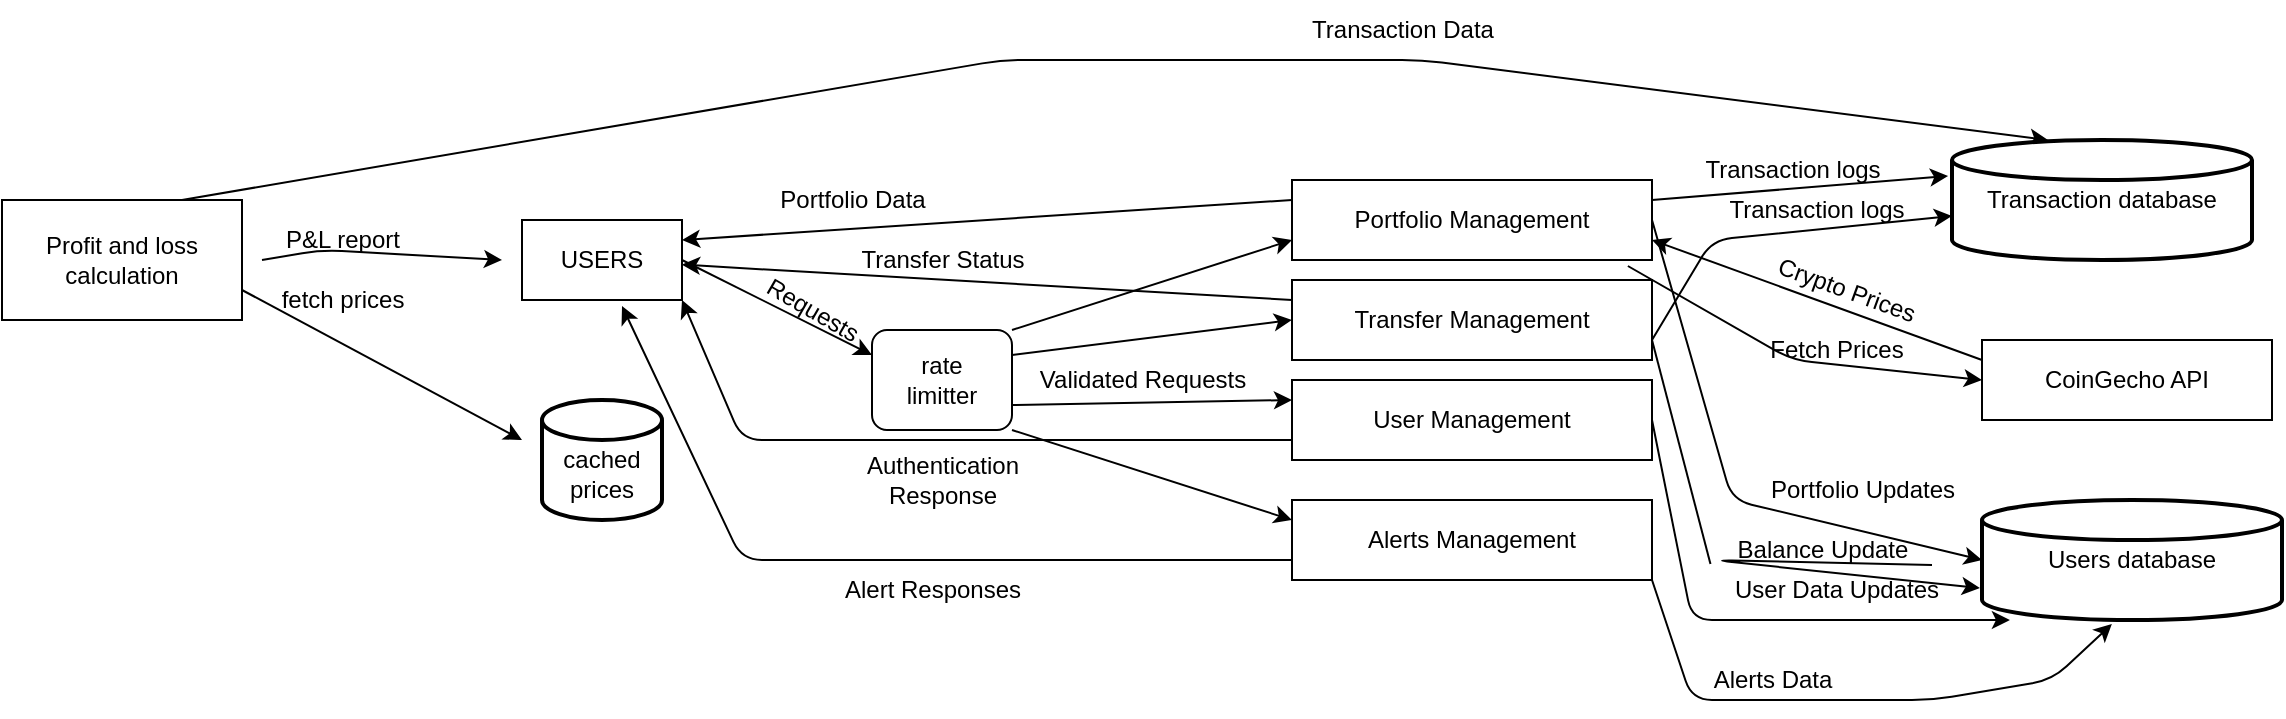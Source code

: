 <mxfile>
    <diagram id="yjLB4mEjuxmAj3gY5I_5" name="Page-1">
        <mxGraphModel dx="1086" dy="539" grid="1" gridSize="10" guides="1" tooltips="1" connect="1" arrows="1" fold="1" page="1" pageScale="1" pageWidth="827" pageHeight="1169" math="0" shadow="0">
            <root>
                <mxCell id="0"/>
                <mxCell id="1" parent="0"/>
                <mxCell id="38" style="edgeStyle=none;html=1;exitX=0.75;exitY=0;exitDx=0;exitDy=0;entryX=0.32;entryY=0;entryDx=0;entryDy=0;entryPerimeter=0;" edge="1" parent="1" source="2" target="15">
                    <mxGeometry relative="1" as="geometry">
                        <Array as="points">
                            <mxPoint x="560" y="50"/>
                            <mxPoint x="770" y="50"/>
                        </Array>
                    </mxGeometry>
                </mxCell>
                <mxCell id="2" value="Profit and loss calculation" style="whiteSpace=wrap;html=1;" vertex="1" parent="1">
                    <mxGeometry x="60" y="120" width="120" height="60" as="geometry"/>
                </mxCell>
                <mxCell id="3" value="USERS" style="rounded=0;whiteSpace=wrap;html=1;" vertex="1" parent="1">
                    <mxGeometry x="320" y="130" width="80" height="40" as="geometry"/>
                </mxCell>
                <mxCell id="4" value="" style="endArrow=classic;html=1;" edge="1" parent="1">
                    <mxGeometry width="50" height="50" relative="1" as="geometry">
                        <mxPoint x="190" y="150" as="sourcePoint"/>
                        <mxPoint x="310" y="150" as="targetPoint"/>
                        <Array as="points">
                            <mxPoint x="220" y="145"/>
                        </Array>
                    </mxGeometry>
                </mxCell>
                <mxCell id="5" value="&lt;br&gt;cached prices" style="strokeWidth=2;html=1;shape=mxgraph.flowchart.database;whiteSpace=wrap;" vertex="1" parent="1">
                    <mxGeometry x="330" y="220" width="60" height="60" as="geometry"/>
                </mxCell>
                <mxCell id="6" value="P&amp;amp;L report" style="text;html=1;align=center;verticalAlign=middle;resizable=0;points=[];autosize=1;strokeColor=none;fillColor=none;" vertex="1" parent="1">
                    <mxGeometry x="190" y="125" width="80" height="30" as="geometry"/>
                </mxCell>
                <mxCell id="7" value="" style="endArrow=classic;html=1;exitX=1;exitY=0.75;exitDx=0;exitDy=0;" edge="1" parent="1" source="2">
                    <mxGeometry width="50" height="50" relative="1" as="geometry">
                        <mxPoint x="205" y="230" as="sourcePoint"/>
                        <mxPoint x="320" y="240" as="targetPoint"/>
                    </mxGeometry>
                </mxCell>
                <mxCell id="8" value="fetch prices&lt;br&gt;" style="text;html=1;align=center;verticalAlign=middle;resizable=0;points=[];autosize=1;strokeColor=none;fillColor=none;" vertex="1" parent="1">
                    <mxGeometry x="190" y="155" width="80" height="30" as="geometry"/>
                </mxCell>
                <mxCell id="50" style="edgeStyle=none;html=1;exitX=1;exitY=0;exitDx=0;exitDy=0;entryX=0;entryY=0.75;entryDx=0;entryDy=0;" edge="1" parent="1" source="9" target="11">
                    <mxGeometry relative="1" as="geometry">
                        <mxPoint x="670" y="185" as="sourcePoint"/>
                    </mxGeometry>
                </mxCell>
                <mxCell id="51" style="edgeStyle=none;html=1;exitX=1;exitY=0.25;exitDx=0;exitDy=0;entryX=0;entryY=0.5;entryDx=0;entryDy=0;" edge="1" parent="1" source="9" target="12">
                    <mxGeometry relative="1" as="geometry">
                        <mxPoint x="670" y="210" as="sourcePoint"/>
                    </mxGeometry>
                </mxCell>
                <mxCell id="52" style="edgeStyle=none;html=1;exitX=1;exitY=0.75;exitDx=0;exitDy=0;entryX=0;entryY=0.25;entryDx=0;entryDy=0;" edge="1" parent="1" source="9" target="13">
                    <mxGeometry relative="1" as="geometry">
                        <mxPoint x="670" y="222.5" as="sourcePoint"/>
                    </mxGeometry>
                </mxCell>
                <mxCell id="53" style="edgeStyle=none;html=1;exitX=1;exitY=1;exitDx=0;exitDy=0;entryX=0;entryY=0.25;entryDx=0;entryDy=0;" edge="1" parent="1" source="9" target="14">
                    <mxGeometry relative="1" as="geometry">
                        <mxPoint x="670" y="235" as="sourcePoint"/>
                    </mxGeometry>
                </mxCell>
                <mxCell id="9" value="rate&lt;br&gt;limitter" style="rounded=1;whiteSpace=wrap;html=1;" vertex="1" parent="1">
                    <mxGeometry x="495" y="185" width="70" height="50" as="geometry"/>
                </mxCell>
                <mxCell id="10" value="" style="endArrow=classic;html=1;exitX=1;exitY=0.5;exitDx=0;exitDy=0;entryX=0;entryY=0.25;entryDx=0;entryDy=0;" edge="1" parent="1" source="3" target="9">
                    <mxGeometry width="50" height="50" relative="1" as="geometry">
                        <mxPoint x="420" y="210" as="sourcePoint"/>
                        <mxPoint x="470" y="160" as="targetPoint"/>
                    </mxGeometry>
                </mxCell>
                <mxCell id="24" style="edgeStyle=none;html=1;exitX=1;exitY=0.5;exitDx=0;exitDy=0;entryX=0;entryY=0.5;entryDx=0;entryDy=0;entryPerimeter=0;" edge="1" parent="1" source="11" target="17">
                    <mxGeometry relative="1" as="geometry">
                        <Array as="points">
                            <mxPoint x="925" y="270"/>
                        </Array>
                    </mxGeometry>
                </mxCell>
                <mxCell id="26" style="edgeStyle=none;html=1;exitX=1;exitY=0.25;exitDx=0;exitDy=0;entryX=-0.013;entryY=0.3;entryDx=0;entryDy=0;entryPerimeter=0;" edge="1" parent="1" source="11" target="15">
                    <mxGeometry relative="1" as="geometry"/>
                </mxCell>
                <mxCell id="40" style="edgeStyle=none;html=1;exitX=0;exitY=0.25;exitDx=0;exitDy=0;entryX=1;entryY=0.25;entryDx=0;entryDy=0;" edge="1" parent="1" source="11" target="3">
                    <mxGeometry relative="1" as="geometry"/>
                </mxCell>
                <mxCell id="11" value="Portfolio Management" style="rounded=0;whiteSpace=wrap;html=1;" vertex="1" parent="1">
                    <mxGeometry x="705" y="110" width="180" height="40" as="geometry"/>
                </mxCell>
                <mxCell id="28" style="edgeStyle=none;html=1;exitX=1;exitY=0.75;exitDx=0;exitDy=0;entryX=0;entryY=0.633;entryDx=0;entryDy=0;entryPerimeter=0;" edge="1" parent="1" source="12" target="15">
                    <mxGeometry relative="1" as="geometry">
                        <Array as="points">
                            <mxPoint x="915" y="140"/>
                        </Array>
                    </mxGeometry>
                </mxCell>
                <mxCell id="30" style="edgeStyle=none;html=1;exitX=1;exitY=0.75;exitDx=0;exitDy=0;entryX=-0.007;entryY=0.733;entryDx=0;entryDy=0;entryPerimeter=0;startArrow=none;" edge="1" parent="1" source="31" target="17">
                    <mxGeometry relative="1" as="geometry">
                        <Array as="points">
                            <mxPoint x="915" y="300"/>
                        </Array>
                    </mxGeometry>
                </mxCell>
                <mxCell id="42" style="edgeStyle=none;html=1;exitX=0;exitY=0.25;exitDx=0;exitDy=0;" edge="1" parent="1" source="12" target="3">
                    <mxGeometry relative="1" as="geometry"/>
                </mxCell>
                <mxCell id="12" value="Transfer Management" style="rounded=0;whiteSpace=wrap;html=1;" vertex="1" parent="1">
                    <mxGeometry x="705" y="160" width="180" height="40" as="geometry"/>
                </mxCell>
                <mxCell id="33" style="edgeStyle=none;html=1;exitX=1;exitY=0.5;exitDx=0;exitDy=0;entryX=0.093;entryY=1;entryDx=0;entryDy=0;entryPerimeter=0;" edge="1" parent="1" source="13" target="17">
                    <mxGeometry relative="1" as="geometry">
                        <Array as="points">
                            <mxPoint x="905" y="330"/>
                        </Array>
                    </mxGeometry>
                </mxCell>
                <mxCell id="44" style="edgeStyle=none;html=1;exitX=0;exitY=0.75;exitDx=0;exitDy=0;entryX=1;entryY=1;entryDx=0;entryDy=0;" edge="1" parent="1" source="13" target="3">
                    <mxGeometry relative="1" as="geometry">
                        <Array as="points">
                            <mxPoint x="430" y="240"/>
                        </Array>
                    </mxGeometry>
                </mxCell>
                <mxCell id="13" value="User Management" style="rounded=0;whiteSpace=wrap;html=1;" vertex="1" parent="1">
                    <mxGeometry x="705" y="210" width="180" height="40" as="geometry"/>
                </mxCell>
                <mxCell id="36" style="edgeStyle=none;html=1;exitX=1;exitY=1;exitDx=0;exitDy=0;entryX=0.433;entryY=1.033;entryDx=0;entryDy=0;entryPerimeter=0;" edge="1" parent="1" source="14" target="17">
                    <mxGeometry relative="1" as="geometry">
                        <Array as="points">
                            <mxPoint x="905" y="370"/>
                            <mxPoint x="1025" y="370"/>
                            <mxPoint x="1085" y="360"/>
                        </Array>
                    </mxGeometry>
                </mxCell>
                <mxCell id="48" style="edgeStyle=none;html=1;exitX=0;exitY=0.75;exitDx=0;exitDy=0;entryX=0.625;entryY=1.075;entryDx=0;entryDy=0;entryPerimeter=0;" edge="1" parent="1" source="14" target="3">
                    <mxGeometry relative="1" as="geometry">
                        <Array as="points">
                            <mxPoint x="430" y="300"/>
                        </Array>
                    </mxGeometry>
                </mxCell>
                <mxCell id="14" value="Alerts Management" style="rounded=0;whiteSpace=wrap;html=1;" vertex="1" parent="1">
                    <mxGeometry x="705" y="270" width="180" height="40" as="geometry"/>
                </mxCell>
                <mxCell id="15" value="Transaction database" style="strokeWidth=2;html=1;shape=mxgraph.flowchart.database;whiteSpace=wrap;" vertex="1" parent="1">
                    <mxGeometry x="1035" y="90" width="150" height="60" as="geometry"/>
                </mxCell>
                <mxCell id="16" value="CoinGecho API" style="rounded=0;whiteSpace=wrap;html=1;" vertex="1" parent="1">
                    <mxGeometry x="1050" y="190" width="145" height="40" as="geometry"/>
                </mxCell>
                <mxCell id="17" value="Users database" style="strokeWidth=2;html=1;shape=mxgraph.flowchart.database;whiteSpace=wrap;" vertex="1" parent="1">
                    <mxGeometry x="1050" y="270" width="150" height="60" as="geometry"/>
                </mxCell>
                <mxCell id="18" value="" style="endArrow=classic;html=1;entryX=1;entryY=0.75;entryDx=0;entryDy=0;exitX=0;exitY=0.25;exitDx=0;exitDy=0;" edge="1" parent="1" source="16" target="11">
                    <mxGeometry width="50" height="50" relative="1" as="geometry">
                        <mxPoint x="975" y="240" as="sourcePoint"/>
                        <mxPoint x="1025" y="190" as="targetPoint"/>
                    </mxGeometry>
                </mxCell>
                <mxCell id="19" value="Crypto Prices" style="text;html=1;align=center;verticalAlign=middle;resizable=0;points=[];autosize=1;strokeColor=none;fillColor=none;rotation=20;" vertex="1" parent="1">
                    <mxGeometry x="932" y="150" width="100" height="30" as="geometry"/>
                </mxCell>
                <mxCell id="22" value="" style="endArrow=classic;html=1;entryX=0;entryY=0.5;entryDx=0;entryDy=0;exitX=0.933;exitY=1.075;exitDx=0;exitDy=0;exitPerimeter=0;" edge="1" parent="1" source="11" target="16">
                    <mxGeometry width="50" height="50" relative="1" as="geometry">
                        <mxPoint x="825" y="160" as="sourcePoint"/>
                        <mxPoint x="875" y="110" as="targetPoint"/>
                        <Array as="points">
                            <mxPoint x="955" y="200"/>
                        </Array>
                    </mxGeometry>
                </mxCell>
                <mxCell id="23" value="Fetch Prices" style="text;html=1;align=center;verticalAlign=middle;resizable=0;points=[];autosize=1;strokeColor=none;fillColor=none;" vertex="1" parent="1">
                    <mxGeometry x="932" y="180" width="90" height="30" as="geometry"/>
                </mxCell>
                <mxCell id="25" value="Portfolio Updates" style="text;html=1;align=center;verticalAlign=middle;resizable=0;points=[];autosize=1;strokeColor=none;fillColor=none;" vertex="1" parent="1">
                    <mxGeometry x="930" y="250" width="120" height="30" as="geometry"/>
                </mxCell>
                <mxCell id="27" value="Transaction logs" style="text;html=1;align=center;verticalAlign=middle;resizable=0;points=[];autosize=1;strokeColor=none;fillColor=none;" vertex="1" parent="1">
                    <mxGeometry x="900" y="90" width="110" height="30" as="geometry"/>
                </mxCell>
                <mxCell id="29" value="Transaction logs" style="text;html=1;align=center;verticalAlign=middle;resizable=0;points=[];autosize=1;strokeColor=none;fillColor=none;" vertex="1" parent="1">
                    <mxGeometry x="912" y="110" width="110" height="30" as="geometry"/>
                </mxCell>
                <mxCell id="32" value="" style="edgeStyle=none;html=1;exitX=1;exitY=0.75;exitDx=0;exitDy=0;entryX=-0.007;entryY=0.733;entryDx=0;entryDy=0;entryPerimeter=0;endArrow=none;" edge="1" parent="1" source="12" target="31">
                    <mxGeometry relative="1" as="geometry">
                        <mxPoint x="885" y="190" as="sourcePoint"/>
                        <mxPoint x="1048.95" y="313.98" as="targetPoint"/>
                        <Array as="points"/>
                    </mxGeometry>
                </mxCell>
                <mxCell id="31" value="Balance Update" style="text;html=1;align=center;verticalAlign=middle;resizable=0;points=[];autosize=1;strokeColor=none;fillColor=none;" vertex="1" parent="1">
                    <mxGeometry x="915" y="280" width="110" height="30" as="geometry"/>
                </mxCell>
                <mxCell id="34" value="User Data Updates" style="text;html=1;align=center;verticalAlign=middle;resizable=0;points=[];autosize=1;strokeColor=none;fillColor=none;" vertex="1" parent="1">
                    <mxGeometry x="912" y="300" width="130" height="30" as="geometry"/>
                </mxCell>
                <mxCell id="37" value="Alerts Data" style="text;html=1;align=center;verticalAlign=middle;resizable=0;points=[];autosize=1;strokeColor=none;fillColor=none;" vertex="1" parent="1">
                    <mxGeometry x="905" y="345" width="80" height="30" as="geometry"/>
                </mxCell>
                <mxCell id="39" value="Transaction Data" style="text;html=1;align=center;verticalAlign=middle;resizable=0;points=[];autosize=1;strokeColor=none;fillColor=none;" vertex="1" parent="1">
                    <mxGeometry x="705" y="20" width="110" height="30" as="geometry"/>
                </mxCell>
                <mxCell id="41" value="Portfolio Data" style="text;html=1;align=center;verticalAlign=middle;resizable=0;points=[];autosize=1;strokeColor=none;fillColor=none;" vertex="1" parent="1">
                    <mxGeometry x="435" y="105" width="100" height="30" as="geometry"/>
                </mxCell>
                <mxCell id="43" value="Transfer Status" style="text;html=1;align=center;verticalAlign=middle;resizable=0;points=[];autosize=1;strokeColor=none;fillColor=none;" vertex="1" parent="1">
                    <mxGeometry x="475" y="135" width="110" height="30" as="geometry"/>
                </mxCell>
                <mxCell id="45" value="Authentication&lt;br&gt;Response" style="text;html=1;align=center;verticalAlign=middle;resizable=0;points=[];autosize=1;strokeColor=none;fillColor=none;" vertex="1" parent="1">
                    <mxGeometry x="480" y="240" width="100" height="40" as="geometry"/>
                </mxCell>
                <mxCell id="46" value="Requests" style="text;html=1;align=center;verticalAlign=middle;resizable=0;points=[];autosize=1;strokeColor=none;fillColor=none;rotation=30;" vertex="1" parent="1">
                    <mxGeometry x="430" y="160" width="70" height="30" as="geometry"/>
                </mxCell>
                <mxCell id="49" value="Alert Responses" style="text;html=1;align=center;verticalAlign=middle;resizable=0;points=[];autosize=1;strokeColor=none;fillColor=none;" vertex="1" parent="1">
                    <mxGeometry x="470" y="300" width="110" height="30" as="geometry"/>
                </mxCell>
                <mxCell id="54" value="Validated Requests" style="text;html=1;align=center;verticalAlign=middle;resizable=0;points=[];autosize=1;strokeColor=none;fillColor=none;" vertex="1" parent="1">
                    <mxGeometry x="565" y="195" width="130" height="30" as="geometry"/>
                </mxCell>
            </root>
        </mxGraphModel>
    </diagram>
</mxfile>